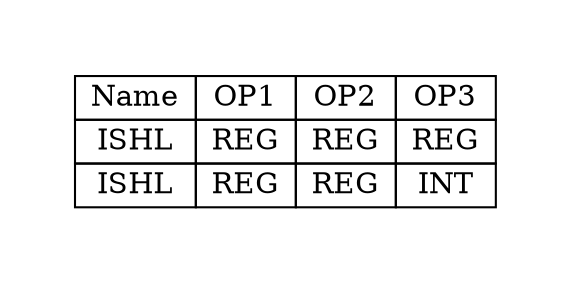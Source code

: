digraph{
graph [pad="0.5", nodesep="0.5", ranksep="2" ]
node [shape=plain]
Foo [label=<
<table border="0" cellborder="1" cellspacing="0">
<tr><td> Name </td> <td> OP1 </td><td> OP2 </td><td> OP3 </td> </tr>
<tr><td> ISHL </td><td> REG </td><td> REG </td><td> REG </td> </tr>
<tr><td> ISHL </td><td> REG </td><td> REG </td><td> INT </td> </tr>
</table>>];
}
